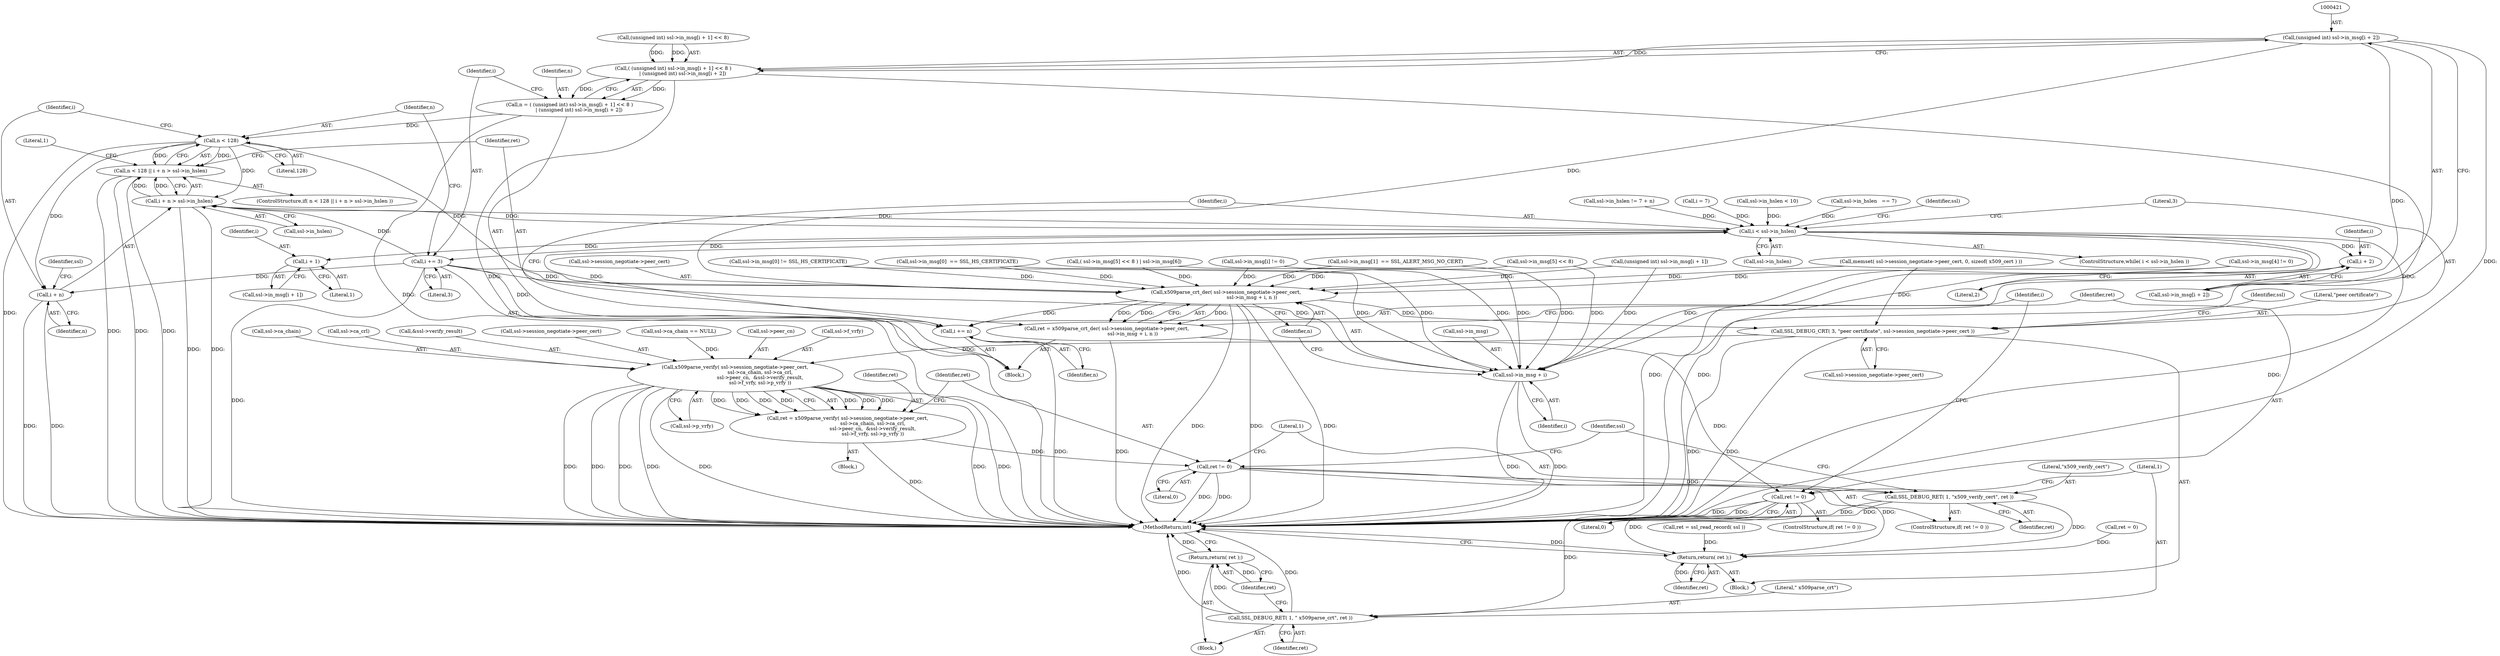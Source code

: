 digraph "0_polarssl_1922a4e6aade7b1d685af19d4d9339ddb5c02859@array" {
"1000420" [label="(Call,(unsigned int) ssl->in_msg[i + 2])"];
"1000408" [label="(Call,( (unsigned int) ssl->in_msg[i + 1] << 8 )\n            | (unsigned int) ssl->in_msg[i + 2])"];
"1000406" [label="(Call,n = ( (unsigned int) ssl->in_msg[i + 1] << 8 )\n            | (unsigned int) ssl->in_msg[i + 2])"];
"1000434" [label="(Call,n < 128)"];
"1000433" [label="(Call,n < 128 || i + n > ssl->in_hslen)"];
"1000437" [label="(Call,i + n > ssl->in_hslen)"];
"1000386" [label="(Call,i < ssl->in_hslen)"];
"1000416" [label="(Call,i + 1)"];
"1000426" [label="(Call,i + 2)"];
"1000429" [label="(Call,i += 3)"];
"1000438" [label="(Call,i + n)"];
"1000452" [label="(Call,x509parse_crt_der( ssl->session_negotiate->peer_cert,\n                                 ssl->in_msg + i, n ))"];
"1000450" [label="(Call,ret = x509parse_crt_der( ssl->session_negotiate->peer_cert,\n                                 ssl->in_msg + i, n ))"];
"1000465" [label="(Call,ret != 0)"];
"1000469" [label="(Call,SSL_DEBUG_RET( 1, \" x509parse_crt\", ret ))"];
"1000473" [label="(Return,return( ret );)"];
"1000552" [label="(Return,return( ret );)"];
"1000475" [label="(Call,i += n)"];
"1000478" [label="(Call,SSL_DEBUG_CRT( 3, \"peer certificate\", ssl->session_negotiate->peer_cert ))"];
"1000507" [label="(Call,x509parse_verify( ssl->session_negotiate->peer_cert,\n                                ssl->ca_chain, ssl->ca_crl,\n                                ssl->peer_cn,  &ssl->verify_result,\n                                ssl->f_vrfy, ssl->p_vrfy ))"];
"1000505" [label="(Call,ret = x509parse_verify( ssl->session_negotiate->peer_cert,\n                                ssl->ca_chain, ssl->ca_crl,\n                                ssl->peer_cn,  &ssl->verify_result,\n                                ssl->f_vrfy, ssl->p_vrfy ))"];
"1000533" [label="(Call,ret != 0)"];
"1000536" [label="(Call,SSL_DEBUG_RET( 1, \"x509_verify_cert\", ret ))"];
"1000458" [label="(Call,ssl->in_msg + i)"];
"1000494" [label="(Call,ssl->ca_chain == NULL)"];
"1000519" [label="(Call,ssl->peer_cn)"];
"1000382" [label="(Call,i = 7)"];
"1000453" [label="(Call,ssl->session_negotiate->peer_cert)"];
"1000391" [label="(Block,)"];
"1000477" [label="(Identifier,n)"];
"1000464" [label="(ControlStructure,if( ret != 0 ))"];
"1000469" [label="(Call,SSL_DEBUG_RET( 1, \" x509parse_crt\", ret ))"];
"1000533" [label="(Call,ret != 0)"];
"1000295" [label="(Call,ssl->in_msg[0] != SSL_HS_CERTIFICATE)"];
"1000475" [label="(Call,i += n)"];
"1000451" [label="(Identifier,ret)"];
"1000526" [label="(Call,ssl->f_vrfy)"];
"1000506" [label="(Identifier,ret)"];
"1000470" [label="(Literal,1)"];
"1000505" [label="(Call,ret = x509parse_verify( ssl->session_negotiate->peer_cert,\n                                ssl->ca_chain, ssl->ca_crl,\n                                ssl->peer_cn,  &ssl->verify_result,\n                                ssl->f_vrfy, ssl->p_vrfy ))"];
"1000492" [label="(Block,)"];
"1000532" [label="(ControlStructure,if( ret != 0 ))"];
"1000330" [label="(Call,ssl->in_msg[4] != 0)"];
"1000436" [label="(Literal,128)"];
"1000104" [label="(Block,)"];
"1000433" [label="(Call,n < 128 || i + n > ssl->in_hslen)"];
"1000479" [label="(Literal,3)"];
"1000418" [label="(Literal,1)"];
"1000466" [label="(Identifier,ret)"];
"1000437" [label="(Call,i + n > ssl->in_hslen)"];
"1000513" [label="(Call,ssl->ca_chain)"];
"1000302" [label="(Call,ssl->in_hslen < 10)"];
"1000232" [label="(Call,ssl->in_hslen   == 7)"];
"1000435" [label="(Identifier,n)"];
"1000478" [label="(Call,SSL_DEBUG_CRT( 3, \"peer certificate\", ssl->session_negotiate->peer_cert ))"];
"1000422" [label="(Call,ssl->in_msg[i + 2])"];
"1000432" [label="(ControlStructure,if( n < 128 || i + n > ssl->in_hslen ))"];
"1000428" [label="(Literal,2)"];
"1000536" [label="(Call,SSL_DEBUG_RET( 1, \"x509_verify_cert\", ret ))"];
"1000434" [label="(Call,n < 128)"];
"1000459" [label="(Call,ssl->in_msg)"];
"1000450" [label="(Call,ret = x509parse_crt_der( ssl->session_negotiate->peer_cert,\n                                 ssl->in_msg + i, n ))"];
"1000546" [label="(Call,ret = 0)"];
"1000481" [label="(Call,ssl->session_negotiate->peer_cert)"];
"1000535" [label="(Literal,0)"];
"1000393" [label="(Call,ssl->in_msg[i] != 0)"];
"1000430" [label="(Identifier,i)"];
"1000386" [label="(Call,i < ssl->in_hslen)"];
"1000373" [label="(Call,memset( ssl->session_negotiate->peer_cert, 0, sizeof( x509_cert ) ))"];
"1000474" [label="(Identifier,ret)"];
"1000438" [label="(Call,i + n)"];
"1000140" [label="(Call,ret = ssl_read_record( ssl ))"];
"1000446" [label="(Literal,1)"];
"1000417" [label="(Identifier,i)"];
"1000385" [label="(ControlStructure,while( i < ssl->in_hslen ))"];
"1000529" [label="(Call,ssl->p_vrfy)"];
"1000463" [label="(Identifier,n)"];
"1000439" [label="(Identifier,i)"];
"1000507" [label="(Call,x509parse_verify( ssl->session_negotiate->peer_cert,\n                                ssl->ca_chain, ssl->ca_crl,\n                                ssl->peer_cn,  &ssl->verify_result,\n                                ssl->f_vrfy, ssl->p_vrfy ))"];
"1000244" [label="(Call,ssl->in_msg[0]  == SSL_HS_CERTIFICATE)"];
"1000315" [label="(Call,( ssl->in_msg[5] << 8 ) | ssl->in_msg[6])"];
"1000537" [label="(Literal,1)"];
"1000426" [label="(Call,i + 2)"];
"1000396" [label="(Identifier,ssl)"];
"1000431" [label="(Literal,3)"];
"1000407" [label="(Identifier,n)"];
"1000387" [label="(Identifier,i)"];
"1000190" [label="(Call,ssl->in_msg[1]  == SSL_ALERT_MSG_NO_CERT)"];
"1000516" [label="(Call,ssl->ca_crl)"];
"1000408" [label="(Call,( (unsigned int) ssl->in_msg[i + 1] << 8 )\n            | (unsigned int) ssl->in_msg[i + 2])"];
"1000406" [label="(Call,n = ( (unsigned int) ssl->in_msg[i + 1] << 8 )\n            | (unsigned int) ssl->in_msg[i + 2])"];
"1000489" [label="(Identifier,ssl)"];
"1000442" [label="(Identifier,ssl)"];
"1000316" [label="(Call,ssl->in_msg[5] << 8)"];
"1000462" [label="(Identifier,i)"];
"1000429" [label="(Call,i += 3)"];
"1000468" [label="(Block,)"];
"1000420" [label="(Call,(unsigned int) ssl->in_msg[i + 2])"];
"1000452" [label="(Call,x509parse_crt_der( ssl->session_negotiate->peer_cert,\n                                 ssl->in_msg + i, n ))"];
"1000471" [label="(Literal,\" x509parse_crt\")"];
"1000476" [label="(Identifier,i)"];
"1000539" [label="(Identifier,ret)"];
"1000410" [label="(Call,(unsigned int) ssl->in_msg[i + 1])"];
"1000465" [label="(Call,ret != 0)"];
"1000554" [label="(MethodReturn,int)"];
"1000440" [label="(Identifier,n)"];
"1000534" [label="(Identifier,ret)"];
"1000480" [label="(Literal,\"peer certificate\")"];
"1000427" [label="(Identifier,i)"];
"1000553" [label="(Identifier,ret)"];
"1000388" [label="(Call,ssl->in_hslen)"];
"1000552" [label="(Return,return( ret );)"];
"1000522" [label="(Call,&ssl->verify_result)"];
"1000441" [label="(Call,ssl->in_hslen)"];
"1000467" [label="(Literal,0)"];
"1000472" [label="(Identifier,ret)"];
"1000458" [label="(Call,ssl->in_msg + i)"];
"1000337" [label="(Call,ssl->in_hslen != 7 + n)"];
"1000543" [label="(Identifier,ssl)"];
"1000538" [label="(Literal,\"x509_verify_cert\")"];
"1000508" [label="(Call,ssl->session_negotiate->peer_cert)"];
"1000416" [label="(Call,i + 1)"];
"1000412" [label="(Call,ssl->in_msg[i + 1])"];
"1000473" [label="(Return,return( ret );)"];
"1000409" [label="(Call,(unsigned int) ssl->in_msg[i + 1] << 8)"];
"1000420" -> "1000408"  [label="AST: "];
"1000420" -> "1000422"  [label="CFG: "];
"1000421" -> "1000420"  [label="AST: "];
"1000422" -> "1000420"  [label="AST: "];
"1000408" -> "1000420"  [label="CFG: "];
"1000420" -> "1000554"  [label="DDG: "];
"1000420" -> "1000408"  [label="DDG: "];
"1000420" -> "1000452"  [label="DDG: "];
"1000420" -> "1000458"  [label="DDG: "];
"1000408" -> "1000406"  [label="AST: "];
"1000409" -> "1000408"  [label="AST: "];
"1000406" -> "1000408"  [label="CFG: "];
"1000408" -> "1000554"  [label="DDG: "];
"1000408" -> "1000554"  [label="DDG: "];
"1000408" -> "1000406"  [label="DDG: "];
"1000408" -> "1000406"  [label="DDG: "];
"1000409" -> "1000408"  [label="DDG: "];
"1000409" -> "1000408"  [label="DDG: "];
"1000406" -> "1000391"  [label="AST: "];
"1000407" -> "1000406"  [label="AST: "];
"1000430" -> "1000406"  [label="CFG: "];
"1000406" -> "1000554"  [label="DDG: "];
"1000406" -> "1000434"  [label="DDG: "];
"1000434" -> "1000433"  [label="AST: "];
"1000434" -> "1000436"  [label="CFG: "];
"1000435" -> "1000434"  [label="AST: "];
"1000436" -> "1000434"  [label="AST: "];
"1000439" -> "1000434"  [label="CFG: "];
"1000433" -> "1000434"  [label="CFG: "];
"1000434" -> "1000554"  [label="DDG: "];
"1000434" -> "1000433"  [label="DDG: "];
"1000434" -> "1000433"  [label="DDG: "];
"1000434" -> "1000437"  [label="DDG: "];
"1000434" -> "1000438"  [label="DDG: "];
"1000434" -> "1000452"  [label="DDG: "];
"1000433" -> "1000432"  [label="AST: "];
"1000433" -> "1000437"  [label="CFG: "];
"1000437" -> "1000433"  [label="AST: "];
"1000446" -> "1000433"  [label="CFG: "];
"1000451" -> "1000433"  [label="CFG: "];
"1000433" -> "1000554"  [label="DDG: "];
"1000433" -> "1000554"  [label="DDG: "];
"1000433" -> "1000554"  [label="DDG: "];
"1000437" -> "1000433"  [label="DDG: "];
"1000437" -> "1000433"  [label="DDG: "];
"1000437" -> "1000441"  [label="CFG: "];
"1000438" -> "1000437"  [label="AST: "];
"1000441" -> "1000437"  [label="AST: "];
"1000437" -> "1000554"  [label="DDG: "];
"1000437" -> "1000554"  [label="DDG: "];
"1000437" -> "1000386"  [label="DDG: "];
"1000429" -> "1000437"  [label="DDG: "];
"1000386" -> "1000437"  [label="DDG: "];
"1000386" -> "1000385"  [label="AST: "];
"1000386" -> "1000388"  [label="CFG: "];
"1000387" -> "1000386"  [label="AST: "];
"1000388" -> "1000386"  [label="AST: "];
"1000396" -> "1000386"  [label="CFG: "];
"1000479" -> "1000386"  [label="CFG: "];
"1000386" -> "1000554"  [label="DDG: "];
"1000386" -> "1000554"  [label="DDG: "];
"1000386" -> "1000554"  [label="DDG: "];
"1000382" -> "1000386"  [label="DDG: "];
"1000475" -> "1000386"  [label="DDG: "];
"1000232" -> "1000386"  [label="DDG: "];
"1000302" -> "1000386"  [label="DDG: "];
"1000337" -> "1000386"  [label="DDG: "];
"1000386" -> "1000416"  [label="DDG: "];
"1000386" -> "1000426"  [label="DDG: "];
"1000386" -> "1000429"  [label="DDG: "];
"1000416" -> "1000412"  [label="AST: "];
"1000416" -> "1000418"  [label="CFG: "];
"1000417" -> "1000416"  [label="AST: "];
"1000418" -> "1000416"  [label="AST: "];
"1000412" -> "1000416"  [label="CFG: "];
"1000426" -> "1000422"  [label="AST: "];
"1000426" -> "1000428"  [label="CFG: "];
"1000427" -> "1000426"  [label="AST: "];
"1000428" -> "1000426"  [label="AST: "];
"1000422" -> "1000426"  [label="CFG: "];
"1000429" -> "1000391"  [label="AST: "];
"1000429" -> "1000431"  [label="CFG: "];
"1000430" -> "1000429"  [label="AST: "];
"1000431" -> "1000429"  [label="AST: "];
"1000435" -> "1000429"  [label="CFG: "];
"1000429" -> "1000554"  [label="DDG: "];
"1000429" -> "1000438"  [label="DDG: "];
"1000429" -> "1000452"  [label="DDG: "];
"1000429" -> "1000458"  [label="DDG: "];
"1000429" -> "1000475"  [label="DDG: "];
"1000438" -> "1000440"  [label="CFG: "];
"1000439" -> "1000438"  [label="AST: "];
"1000440" -> "1000438"  [label="AST: "];
"1000442" -> "1000438"  [label="CFG: "];
"1000438" -> "1000554"  [label="DDG: "];
"1000438" -> "1000554"  [label="DDG: "];
"1000452" -> "1000450"  [label="AST: "];
"1000452" -> "1000463"  [label="CFG: "];
"1000453" -> "1000452"  [label="AST: "];
"1000458" -> "1000452"  [label="AST: "];
"1000463" -> "1000452"  [label="AST: "];
"1000450" -> "1000452"  [label="CFG: "];
"1000452" -> "1000554"  [label="DDG: "];
"1000452" -> "1000554"  [label="DDG: "];
"1000452" -> "1000554"  [label="DDG: "];
"1000452" -> "1000450"  [label="DDG: "];
"1000452" -> "1000450"  [label="DDG: "];
"1000452" -> "1000450"  [label="DDG: "];
"1000373" -> "1000452"  [label="DDG: "];
"1000330" -> "1000452"  [label="DDG: "];
"1000393" -> "1000452"  [label="DDG: "];
"1000295" -> "1000452"  [label="DDG: "];
"1000410" -> "1000452"  [label="DDG: "];
"1000315" -> "1000452"  [label="DDG: "];
"1000316" -> "1000452"  [label="DDG: "];
"1000190" -> "1000452"  [label="DDG: "];
"1000244" -> "1000452"  [label="DDG: "];
"1000452" -> "1000475"  [label="DDG: "];
"1000452" -> "1000478"  [label="DDG: "];
"1000450" -> "1000391"  [label="AST: "];
"1000451" -> "1000450"  [label="AST: "];
"1000466" -> "1000450"  [label="CFG: "];
"1000450" -> "1000554"  [label="DDG: "];
"1000450" -> "1000465"  [label="DDG: "];
"1000465" -> "1000464"  [label="AST: "];
"1000465" -> "1000467"  [label="CFG: "];
"1000466" -> "1000465"  [label="AST: "];
"1000467" -> "1000465"  [label="AST: "];
"1000470" -> "1000465"  [label="CFG: "];
"1000476" -> "1000465"  [label="CFG: "];
"1000465" -> "1000554"  [label="DDG: "];
"1000465" -> "1000554"  [label="DDG: "];
"1000465" -> "1000469"  [label="DDG: "];
"1000465" -> "1000552"  [label="DDG: "];
"1000469" -> "1000468"  [label="AST: "];
"1000469" -> "1000472"  [label="CFG: "];
"1000470" -> "1000469"  [label="AST: "];
"1000471" -> "1000469"  [label="AST: "];
"1000472" -> "1000469"  [label="AST: "];
"1000474" -> "1000469"  [label="CFG: "];
"1000469" -> "1000554"  [label="DDG: "];
"1000469" -> "1000554"  [label="DDG: "];
"1000469" -> "1000473"  [label="DDG: "];
"1000473" -> "1000468"  [label="AST: "];
"1000473" -> "1000474"  [label="CFG: "];
"1000474" -> "1000473"  [label="AST: "];
"1000554" -> "1000473"  [label="CFG: "];
"1000473" -> "1000554"  [label="DDG: "];
"1000474" -> "1000473"  [label="DDG: "];
"1000552" -> "1000104"  [label="AST: "];
"1000552" -> "1000553"  [label="CFG: "];
"1000553" -> "1000552"  [label="AST: "];
"1000554" -> "1000552"  [label="CFG: "];
"1000552" -> "1000554"  [label="DDG: "];
"1000553" -> "1000552"  [label="DDG: "];
"1000140" -> "1000552"  [label="DDG: "];
"1000533" -> "1000552"  [label="DDG: "];
"1000546" -> "1000552"  [label="DDG: "];
"1000536" -> "1000552"  [label="DDG: "];
"1000475" -> "1000391"  [label="AST: "];
"1000475" -> "1000477"  [label="CFG: "];
"1000476" -> "1000475"  [label="AST: "];
"1000477" -> "1000475"  [label="AST: "];
"1000387" -> "1000475"  [label="CFG: "];
"1000475" -> "1000554"  [label="DDG: "];
"1000478" -> "1000104"  [label="AST: "];
"1000478" -> "1000481"  [label="CFG: "];
"1000479" -> "1000478"  [label="AST: "];
"1000480" -> "1000478"  [label="AST: "];
"1000481" -> "1000478"  [label="AST: "];
"1000489" -> "1000478"  [label="CFG: "];
"1000478" -> "1000554"  [label="DDG: "];
"1000478" -> "1000554"  [label="DDG: "];
"1000373" -> "1000478"  [label="DDG: "];
"1000478" -> "1000507"  [label="DDG: "];
"1000507" -> "1000505"  [label="AST: "];
"1000507" -> "1000529"  [label="CFG: "];
"1000508" -> "1000507"  [label="AST: "];
"1000513" -> "1000507"  [label="AST: "];
"1000516" -> "1000507"  [label="AST: "];
"1000519" -> "1000507"  [label="AST: "];
"1000522" -> "1000507"  [label="AST: "];
"1000526" -> "1000507"  [label="AST: "];
"1000529" -> "1000507"  [label="AST: "];
"1000505" -> "1000507"  [label="CFG: "];
"1000507" -> "1000554"  [label="DDG: "];
"1000507" -> "1000554"  [label="DDG: "];
"1000507" -> "1000554"  [label="DDG: "];
"1000507" -> "1000554"  [label="DDG: "];
"1000507" -> "1000554"  [label="DDG: "];
"1000507" -> "1000554"  [label="DDG: "];
"1000507" -> "1000554"  [label="DDG: "];
"1000507" -> "1000505"  [label="DDG: "];
"1000507" -> "1000505"  [label="DDG: "];
"1000507" -> "1000505"  [label="DDG: "];
"1000507" -> "1000505"  [label="DDG: "];
"1000507" -> "1000505"  [label="DDG: "];
"1000507" -> "1000505"  [label="DDG: "];
"1000507" -> "1000505"  [label="DDG: "];
"1000494" -> "1000507"  [label="DDG: "];
"1000505" -> "1000492"  [label="AST: "];
"1000506" -> "1000505"  [label="AST: "];
"1000534" -> "1000505"  [label="CFG: "];
"1000505" -> "1000554"  [label="DDG: "];
"1000505" -> "1000533"  [label="DDG: "];
"1000533" -> "1000532"  [label="AST: "];
"1000533" -> "1000535"  [label="CFG: "];
"1000534" -> "1000533"  [label="AST: "];
"1000535" -> "1000533"  [label="AST: "];
"1000537" -> "1000533"  [label="CFG: "];
"1000543" -> "1000533"  [label="CFG: "];
"1000533" -> "1000554"  [label="DDG: "];
"1000533" -> "1000554"  [label="DDG: "];
"1000533" -> "1000536"  [label="DDG: "];
"1000536" -> "1000532"  [label="AST: "];
"1000536" -> "1000539"  [label="CFG: "];
"1000537" -> "1000536"  [label="AST: "];
"1000538" -> "1000536"  [label="AST: "];
"1000539" -> "1000536"  [label="AST: "];
"1000543" -> "1000536"  [label="CFG: "];
"1000536" -> "1000554"  [label="DDG: "];
"1000536" -> "1000554"  [label="DDG: "];
"1000458" -> "1000462"  [label="CFG: "];
"1000459" -> "1000458"  [label="AST: "];
"1000462" -> "1000458"  [label="AST: "];
"1000463" -> "1000458"  [label="CFG: "];
"1000458" -> "1000554"  [label="DDG: "];
"1000458" -> "1000554"  [label="DDG: "];
"1000330" -> "1000458"  [label="DDG: "];
"1000393" -> "1000458"  [label="DDG: "];
"1000295" -> "1000458"  [label="DDG: "];
"1000410" -> "1000458"  [label="DDG: "];
"1000315" -> "1000458"  [label="DDG: "];
"1000316" -> "1000458"  [label="DDG: "];
"1000190" -> "1000458"  [label="DDG: "];
"1000244" -> "1000458"  [label="DDG: "];
}
